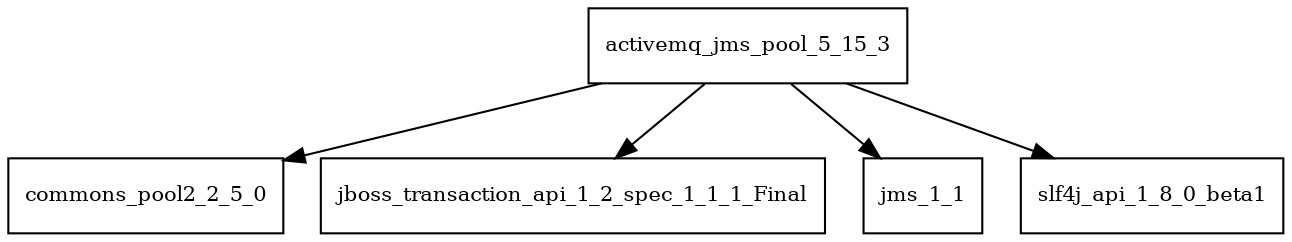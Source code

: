 digraph activemq_jms_pool_5_15_3_dependencies {
  node [shape = box, fontsize=10.0];
  activemq_jms_pool_5_15_3 -> commons_pool2_2_5_0;
  activemq_jms_pool_5_15_3 -> jboss_transaction_api_1_2_spec_1_1_1_Final;
  activemq_jms_pool_5_15_3 -> jms_1_1;
  activemq_jms_pool_5_15_3 -> slf4j_api_1_8_0_beta1;
}
